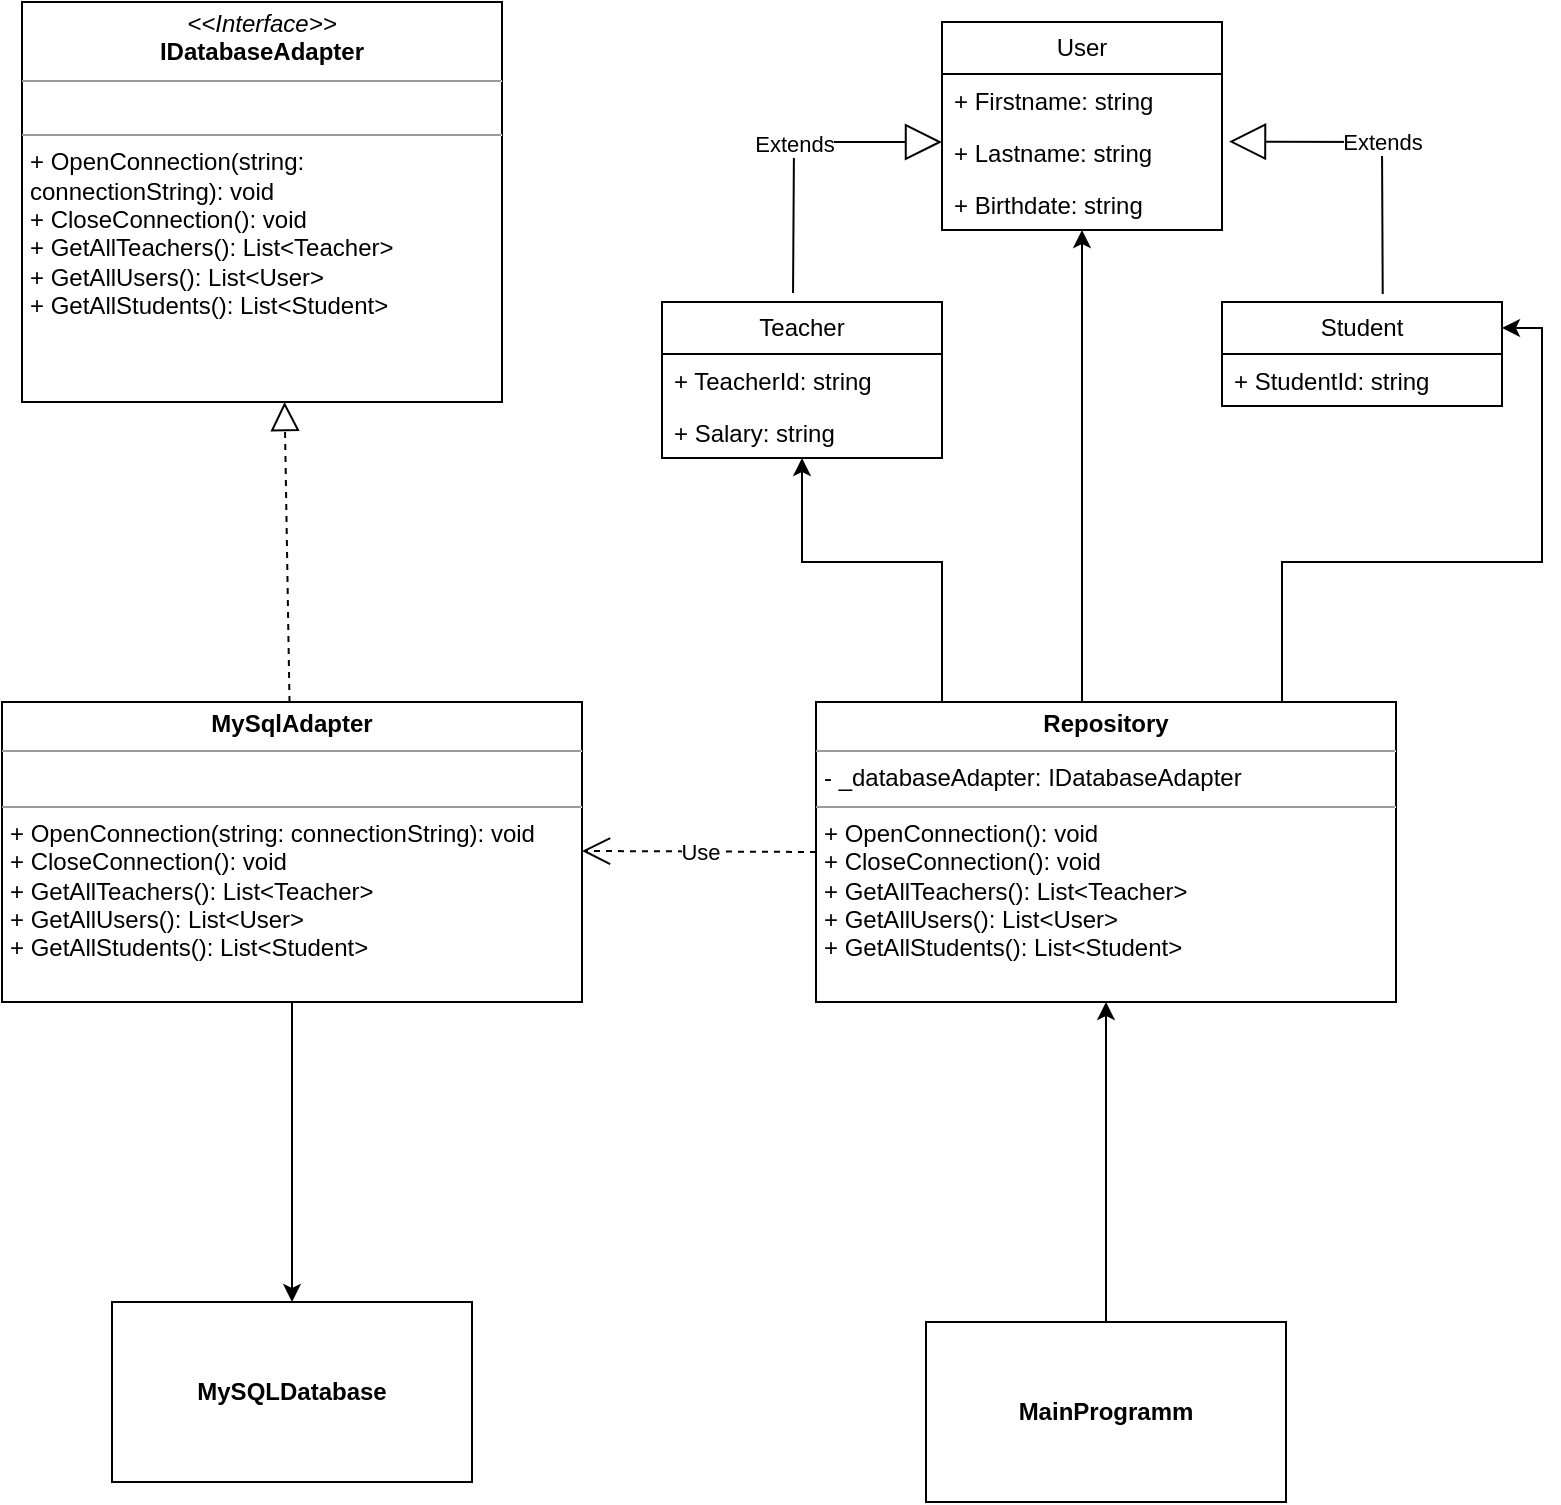 <mxfile version="22.1.21" type="device">
  <diagram id="C5RBs43oDa-KdzZeNtuy" name="Page-1">
    <mxGraphModel dx="2068" dy="914" grid="1" gridSize="10" guides="1" tooltips="1" connect="1" arrows="1" fold="1" page="1" pageScale="1" pageWidth="827" pageHeight="1169" math="0" shadow="0">
      <root>
        <mxCell id="WIyWlLk6GJQsqaUBKTNV-0" />
        <mxCell id="WIyWlLk6GJQsqaUBKTNV-1" parent="WIyWlLk6GJQsqaUBKTNV-0" />
        <mxCell id="ojksRB9WcW8SzxKmis9R-30" style="edgeStyle=orthogonalEdgeStyle;rounded=0;orthogonalLoop=1;jettySize=auto;html=1;entryX=1;entryY=0.25;entryDx=0;entryDy=0;" parent="WIyWlLk6GJQsqaUBKTNV-1" source="ojksRB9WcW8SzxKmis9R-0" target="ojksRB9WcW8SzxKmis9R-11" edge="1">
          <mxGeometry relative="1" as="geometry">
            <Array as="points">
              <mxPoint x="670" y="320" />
              <mxPoint x="800" y="320" />
              <mxPoint x="800" y="203" />
            </Array>
          </mxGeometry>
        </mxCell>
        <mxCell id="ojksRB9WcW8SzxKmis9R-31" style="edgeStyle=orthogonalEdgeStyle;rounded=0;orthogonalLoop=1;jettySize=auto;html=1;" parent="WIyWlLk6GJQsqaUBKTNV-1" source="ojksRB9WcW8SzxKmis9R-0" target="ojksRB9WcW8SzxKmis9R-7" edge="1">
          <mxGeometry relative="1" as="geometry">
            <Array as="points">
              <mxPoint x="570" y="320" />
              <mxPoint x="570" y="320" />
            </Array>
          </mxGeometry>
        </mxCell>
        <mxCell id="ojksRB9WcW8SzxKmis9R-32" style="edgeStyle=orthogonalEdgeStyle;rounded=0;orthogonalLoop=1;jettySize=auto;html=1;" parent="WIyWlLk6GJQsqaUBKTNV-1" source="ojksRB9WcW8SzxKmis9R-0" target="ojksRB9WcW8SzxKmis9R-15" edge="1">
          <mxGeometry relative="1" as="geometry">
            <Array as="points">
              <mxPoint x="500" y="320" />
              <mxPoint x="430" y="320" />
            </Array>
          </mxGeometry>
        </mxCell>
        <mxCell id="ojksRB9WcW8SzxKmis9R-0" value="&lt;p style=&quot;margin:0px;margin-top:4px;text-align:center;&quot;&gt;&lt;b&gt;Repository&lt;/b&gt;&lt;/p&gt;&lt;hr size=&quot;1&quot;&gt;&lt;p style=&quot;margin:0px;margin-left:4px;&quot;&gt;- _databaseAdapter&lt;span style=&quot;background-color: initial;&quot;&gt;: IDatabaseAdapter&lt;/span&gt;&lt;/p&gt;&lt;hr size=&quot;1&quot;&gt;&lt;p style=&quot;margin:0px;margin-left:4px;&quot;&gt;+&amp;nbsp;OpenConnection&lt;span style=&quot;background-color: initial;&quot;&gt;(): void&lt;/span&gt;&lt;/p&gt;&lt;p style=&quot;margin:0px;margin-left:4px;&quot;&gt;&lt;span style=&quot;background-color: initial;&quot;&gt;+ CloseConnection(): void&lt;/span&gt;&lt;/p&gt;&lt;p style=&quot;margin:0px;margin-left:4px;&quot;&gt;&lt;span style=&quot;background-color: initial;&quot;&gt;+&amp;nbsp;&lt;/span&gt;GetAllTeachers(): List&amp;lt;Teacher&amp;gt;&lt;/p&gt;&lt;p style=&quot;margin:0px;margin-left:4px;&quot;&gt;+ GetAllUsers(): List&amp;lt;User&amp;gt;&lt;/p&gt;&lt;p style=&quot;margin:0px;margin-left:4px;&quot;&gt;+ GetAllStudents(): List&amp;lt;Student&amp;gt;&lt;/p&gt;&lt;p style=&quot;margin:0px;margin-left:4px;&quot;&gt;&lt;span style=&quot;background-color: initial;&quot;&gt;&lt;br&gt;&lt;/span&gt;&lt;/p&gt;" style="verticalAlign=top;align=left;overflow=fill;fontSize=12;fontFamily=Helvetica;html=1;whiteSpace=wrap;" parent="WIyWlLk6GJQsqaUBKTNV-1" vertex="1">
          <mxGeometry x="437" y="390" width="290" height="150" as="geometry" />
        </mxCell>
        <mxCell id="ojksRB9WcW8SzxKmis9R-5" value="&lt;p style=&quot;margin:0px;margin-top:4px;text-align:center;&quot;&gt;&lt;i&gt;&amp;lt;&amp;lt;Interface&amp;gt;&amp;gt;&lt;/i&gt;&lt;br&gt;&lt;b&gt;IDatabaseAdapter&lt;/b&gt;&lt;/p&gt;&lt;hr size=&quot;1&quot;&gt;&lt;p style=&quot;margin:0px;margin-left:4px;&quot;&gt;&lt;br&gt;&lt;/p&gt;&lt;hr size=&quot;1&quot;&gt;&lt;p style=&quot;border-color: var(--border-color); margin: 0px 0px 0px 4px;&quot;&gt;+&amp;nbsp;OpenConnection(string: connectionString): void&lt;/p&gt;&lt;p style=&quot;border-color: var(--border-color); margin: 0px 0px 0px 4px;&quot;&gt;&lt;span style=&quot;border-color: var(--border-color); background-color: initial;&quot;&gt;+ CloseConnection(): void&lt;/span&gt;&lt;/p&gt;&lt;p style=&quot;border-color: var(--border-color); margin: 0px 0px 0px 4px;&quot;&gt;&lt;span style=&quot;border-color: var(--border-color); background-color: initial;&quot;&gt;+&amp;nbsp;&lt;/span&gt;GetAllTeachers(): List&amp;lt;Teacher&amp;gt;&lt;/p&gt;&lt;p style=&quot;border-color: var(--border-color); margin: 0px 0px 0px 4px;&quot;&gt;+ GetAllUsers(): List&amp;lt;User&amp;gt;&lt;/p&gt;&lt;p style=&quot;border-color: var(--border-color); margin: 0px 0px 0px 4px;&quot;&gt;+ GetAllStudents(): List&amp;lt;Student&amp;gt;&lt;/p&gt;" style="verticalAlign=top;align=left;overflow=fill;fontSize=12;fontFamily=Helvetica;html=1;whiteSpace=wrap;" parent="WIyWlLk6GJQsqaUBKTNV-1" vertex="1">
          <mxGeometry x="40" y="40" width="240" height="200" as="geometry" />
        </mxCell>
        <mxCell id="ojksRB9WcW8SzxKmis9R-26" style="edgeStyle=orthogonalEdgeStyle;rounded=0;orthogonalLoop=1;jettySize=auto;html=1;entryX=0.5;entryY=0;entryDx=0;entryDy=0;" parent="WIyWlLk6GJQsqaUBKTNV-1" source="ojksRB9WcW8SzxKmis9R-6" target="ojksRB9WcW8SzxKmis9R-24" edge="1">
          <mxGeometry relative="1" as="geometry" />
        </mxCell>
        <mxCell id="ojksRB9WcW8SzxKmis9R-6" value="&lt;p style=&quot;margin:0px;margin-top:4px;text-align:center;&quot;&gt;&lt;b&gt;MySqlAdapter&lt;/b&gt;&lt;/p&gt;&lt;hr size=&quot;1&quot;&gt;&lt;p style=&quot;margin:0px;margin-left:4px;&quot;&gt;&lt;br&gt;&lt;/p&gt;&lt;hr size=&quot;1&quot;&gt;&lt;p style=&quot;margin:0px;margin-left:4px;&quot;&gt;+&amp;nbsp;OpenConnection&lt;span style=&quot;background-color: initial;&quot;&gt;(string: connectionString): void&lt;/span&gt;&lt;/p&gt;&lt;p style=&quot;margin:0px;margin-left:4px;&quot;&gt;&lt;span style=&quot;background-color: initial;&quot;&gt;+ CloseConnection(): void&lt;/span&gt;&lt;/p&gt;&lt;p style=&quot;margin:0px;margin-left:4px;&quot;&gt;&lt;span style=&quot;background-color: initial;&quot;&gt;+&amp;nbsp;&lt;/span&gt;GetAllTeachers(): List&amp;lt;Teacher&amp;gt;&lt;/p&gt;&lt;p style=&quot;margin:0px;margin-left:4px;&quot;&gt;+ GetAllUsers(): List&amp;lt;User&amp;gt;&lt;/p&gt;&lt;p style=&quot;margin:0px;margin-left:4px;&quot;&gt;+ GetAllStudents(): List&amp;lt;Student&amp;gt;&lt;/p&gt;&lt;p style=&quot;margin:0px;margin-left:4px;&quot;&gt;&lt;span style=&quot;background-color: initial;&quot;&gt;&lt;br&gt;&lt;/span&gt;&lt;/p&gt;" style="verticalAlign=top;align=left;overflow=fill;fontSize=12;fontFamily=Helvetica;html=1;whiteSpace=wrap;" parent="WIyWlLk6GJQsqaUBKTNV-1" vertex="1">
          <mxGeometry x="30" y="390" width="290" height="150" as="geometry" />
        </mxCell>
        <mxCell id="ojksRB9WcW8SzxKmis9R-7" value="User" style="swimlane;fontStyle=0;childLayout=stackLayout;horizontal=1;startSize=26;fillColor=none;horizontalStack=0;resizeParent=1;resizeParentMax=0;resizeLast=0;collapsible=1;marginBottom=0;whiteSpace=wrap;html=1;" parent="WIyWlLk6GJQsqaUBKTNV-1" vertex="1">
          <mxGeometry x="500" y="50" width="140" height="104" as="geometry" />
        </mxCell>
        <mxCell id="ojksRB9WcW8SzxKmis9R-8" value="+ Firstname: string" style="text;strokeColor=none;fillColor=none;align=left;verticalAlign=top;spacingLeft=4;spacingRight=4;overflow=hidden;rotatable=0;points=[[0,0.5],[1,0.5]];portConstraint=eastwest;whiteSpace=wrap;html=1;" parent="ojksRB9WcW8SzxKmis9R-7" vertex="1">
          <mxGeometry y="26" width="140" height="26" as="geometry" />
        </mxCell>
        <mxCell id="ojksRB9WcW8SzxKmis9R-9" value="+ Lastname: string" style="text;strokeColor=none;fillColor=none;align=left;verticalAlign=top;spacingLeft=4;spacingRight=4;overflow=hidden;rotatable=0;points=[[0,0.5],[1,0.5]];portConstraint=eastwest;whiteSpace=wrap;html=1;" parent="ojksRB9WcW8SzxKmis9R-7" vertex="1">
          <mxGeometry y="52" width="140" height="26" as="geometry" />
        </mxCell>
        <mxCell id="ojksRB9WcW8SzxKmis9R-10" value="+ Birthdate&lt;span style=&quot;background-color: initial;&quot;&gt;: string&lt;/span&gt;" style="text;strokeColor=none;fillColor=none;align=left;verticalAlign=top;spacingLeft=4;spacingRight=4;overflow=hidden;rotatable=0;points=[[0,0.5],[1,0.5]];portConstraint=eastwest;whiteSpace=wrap;html=1;" parent="ojksRB9WcW8SzxKmis9R-7" vertex="1">
          <mxGeometry y="78" width="140" height="26" as="geometry" />
        </mxCell>
        <mxCell id="ojksRB9WcW8SzxKmis9R-11" value="Student" style="swimlane;fontStyle=0;childLayout=stackLayout;horizontal=1;startSize=26;fillColor=none;horizontalStack=0;resizeParent=1;resizeParentMax=0;resizeLast=0;collapsible=1;marginBottom=0;whiteSpace=wrap;html=1;" parent="WIyWlLk6GJQsqaUBKTNV-1" vertex="1">
          <mxGeometry x="640" y="190" width="140" height="52" as="geometry" />
        </mxCell>
        <mxCell id="ojksRB9WcW8SzxKmis9R-12" value="+ StudentId: string" style="text;strokeColor=none;fillColor=none;align=left;verticalAlign=top;spacingLeft=4;spacingRight=4;overflow=hidden;rotatable=0;points=[[0,0.5],[1,0.5]];portConstraint=eastwest;whiteSpace=wrap;html=1;" parent="ojksRB9WcW8SzxKmis9R-11" vertex="1">
          <mxGeometry y="26" width="140" height="26" as="geometry" />
        </mxCell>
        <mxCell id="ojksRB9WcW8SzxKmis9R-15" value="Teacher" style="swimlane;fontStyle=0;childLayout=stackLayout;horizontal=1;startSize=26;fillColor=none;horizontalStack=0;resizeParent=1;resizeParentMax=0;resizeLast=0;collapsible=1;marginBottom=0;whiteSpace=wrap;html=1;" parent="WIyWlLk6GJQsqaUBKTNV-1" vertex="1">
          <mxGeometry x="360" y="190" width="140" height="78" as="geometry" />
        </mxCell>
        <mxCell id="ojksRB9WcW8SzxKmis9R-16" value="+ TeacherId: string" style="text;strokeColor=none;fillColor=none;align=left;verticalAlign=top;spacingLeft=4;spacingRight=4;overflow=hidden;rotatable=0;points=[[0,0.5],[1,0.5]];portConstraint=eastwest;whiteSpace=wrap;html=1;" parent="ojksRB9WcW8SzxKmis9R-15" vertex="1">
          <mxGeometry y="26" width="140" height="26" as="geometry" />
        </mxCell>
        <mxCell id="ojksRB9WcW8SzxKmis9R-17" value="+ Salary: string" style="text;strokeColor=none;fillColor=none;align=left;verticalAlign=top;spacingLeft=4;spacingRight=4;overflow=hidden;rotatable=0;points=[[0,0.5],[1,0.5]];portConstraint=eastwest;whiteSpace=wrap;html=1;" parent="ojksRB9WcW8SzxKmis9R-15" vertex="1">
          <mxGeometry y="52" width="140" height="26" as="geometry" />
        </mxCell>
        <mxCell id="ojksRB9WcW8SzxKmis9R-19" value="Extends" style="endArrow=block;endSize=16;endFill=0;html=1;rounded=0;exitX=0.468;exitY=-0.057;exitDx=0;exitDy=0;exitPerimeter=0;" parent="WIyWlLk6GJQsqaUBKTNV-1" source="ojksRB9WcW8SzxKmis9R-15" edge="1">
          <mxGeometry width="160" relative="1" as="geometry">
            <mxPoint x="340" y="110" as="sourcePoint" />
            <mxPoint x="500" y="110" as="targetPoint" />
            <Array as="points">
              <mxPoint x="426" y="110" />
            </Array>
          </mxGeometry>
        </mxCell>
        <mxCell id="ojksRB9WcW8SzxKmis9R-20" value="Extends" style="endArrow=block;endSize=16;endFill=0;html=1;rounded=0;entryX=1.025;entryY=0.299;entryDx=0;entryDy=0;entryPerimeter=0;exitX=0.574;exitY=-0.078;exitDx=0;exitDy=0;exitPerimeter=0;" parent="WIyWlLk6GJQsqaUBKTNV-1" source="ojksRB9WcW8SzxKmis9R-11" target="ojksRB9WcW8SzxKmis9R-9" edge="1">
          <mxGeometry width="160" relative="1" as="geometry">
            <mxPoint x="690" y="140" as="sourcePoint" />
            <mxPoint x="850" y="140" as="targetPoint" />
            <Array as="points">
              <mxPoint x="720" y="110" />
            </Array>
          </mxGeometry>
        </mxCell>
        <mxCell id="ojksRB9WcW8SzxKmis9R-22" value="" style="endArrow=block;dashed=1;endFill=0;endSize=12;html=1;rounded=0;entryX=0.547;entryY=1;entryDx=0;entryDy=0;entryPerimeter=0;" parent="WIyWlLk6GJQsqaUBKTNV-1" source="ojksRB9WcW8SzxKmis9R-6" target="ojksRB9WcW8SzxKmis9R-5" edge="1">
          <mxGeometry width="160" relative="1" as="geometry">
            <mxPoint x="110" y="350" as="sourcePoint" />
            <mxPoint x="270" y="350" as="targetPoint" />
          </mxGeometry>
        </mxCell>
        <mxCell id="ojksRB9WcW8SzxKmis9R-23" value="Use" style="endArrow=open;endSize=12;dashed=1;html=1;rounded=0;exitX=0;exitY=0.5;exitDx=0;exitDy=0;" parent="WIyWlLk6GJQsqaUBKTNV-1" source="ojksRB9WcW8SzxKmis9R-0" edge="1">
          <mxGeometry width="160" relative="1" as="geometry">
            <mxPoint x="480" y="464.47" as="sourcePoint" />
            <mxPoint x="320" y="464.47" as="targetPoint" />
          </mxGeometry>
        </mxCell>
        <mxCell id="ojksRB9WcW8SzxKmis9R-24" value="&lt;b&gt;MySQLDatabase&lt;/b&gt;" style="html=1;dropTarget=0;whiteSpace=wrap;" parent="WIyWlLk6GJQsqaUBKTNV-1" vertex="1">
          <mxGeometry x="85" y="690" width="180" height="90" as="geometry" />
        </mxCell>
        <mxCell id="ojksRB9WcW8SzxKmis9R-35" style="edgeStyle=orthogonalEdgeStyle;rounded=0;orthogonalLoop=1;jettySize=auto;html=1;" parent="WIyWlLk6GJQsqaUBKTNV-1" source="ojksRB9WcW8SzxKmis9R-34" target="ojksRB9WcW8SzxKmis9R-0" edge="1">
          <mxGeometry relative="1" as="geometry" />
        </mxCell>
        <mxCell id="ojksRB9WcW8SzxKmis9R-34" value="&lt;b&gt;MainProgramm&lt;/b&gt;" style="html=1;dropTarget=0;whiteSpace=wrap;" parent="WIyWlLk6GJQsqaUBKTNV-1" vertex="1">
          <mxGeometry x="492" y="700" width="180" height="90" as="geometry" />
        </mxCell>
      </root>
    </mxGraphModel>
  </diagram>
</mxfile>
